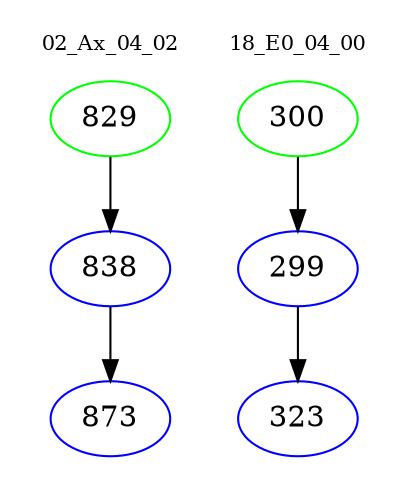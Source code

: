 digraph{
subgraph cluster_0 {
color = white
label = "02_Ax_04_02";
fontsize=10;
T0_829 [label="829", color="green"]
T0_829 -> T0_838 [color="black"]
T0_838 [label="838", color="blue"]
T0_838 -> T0_873 [color="black"]
T0_873 [label="873", color="blue"]
}
subgraph cluster_1 {
color = white
label = "18_E0_04_00";
fontsize=10;
T1_300 [label="300", color="green"]
T1_300 -> T1_299 [color="black"]
T1_299 [label="299", color="blue"]
T1_299 -> T1_323 [color="black"]
T1_323 [label="323", color="blue"]
}
}
